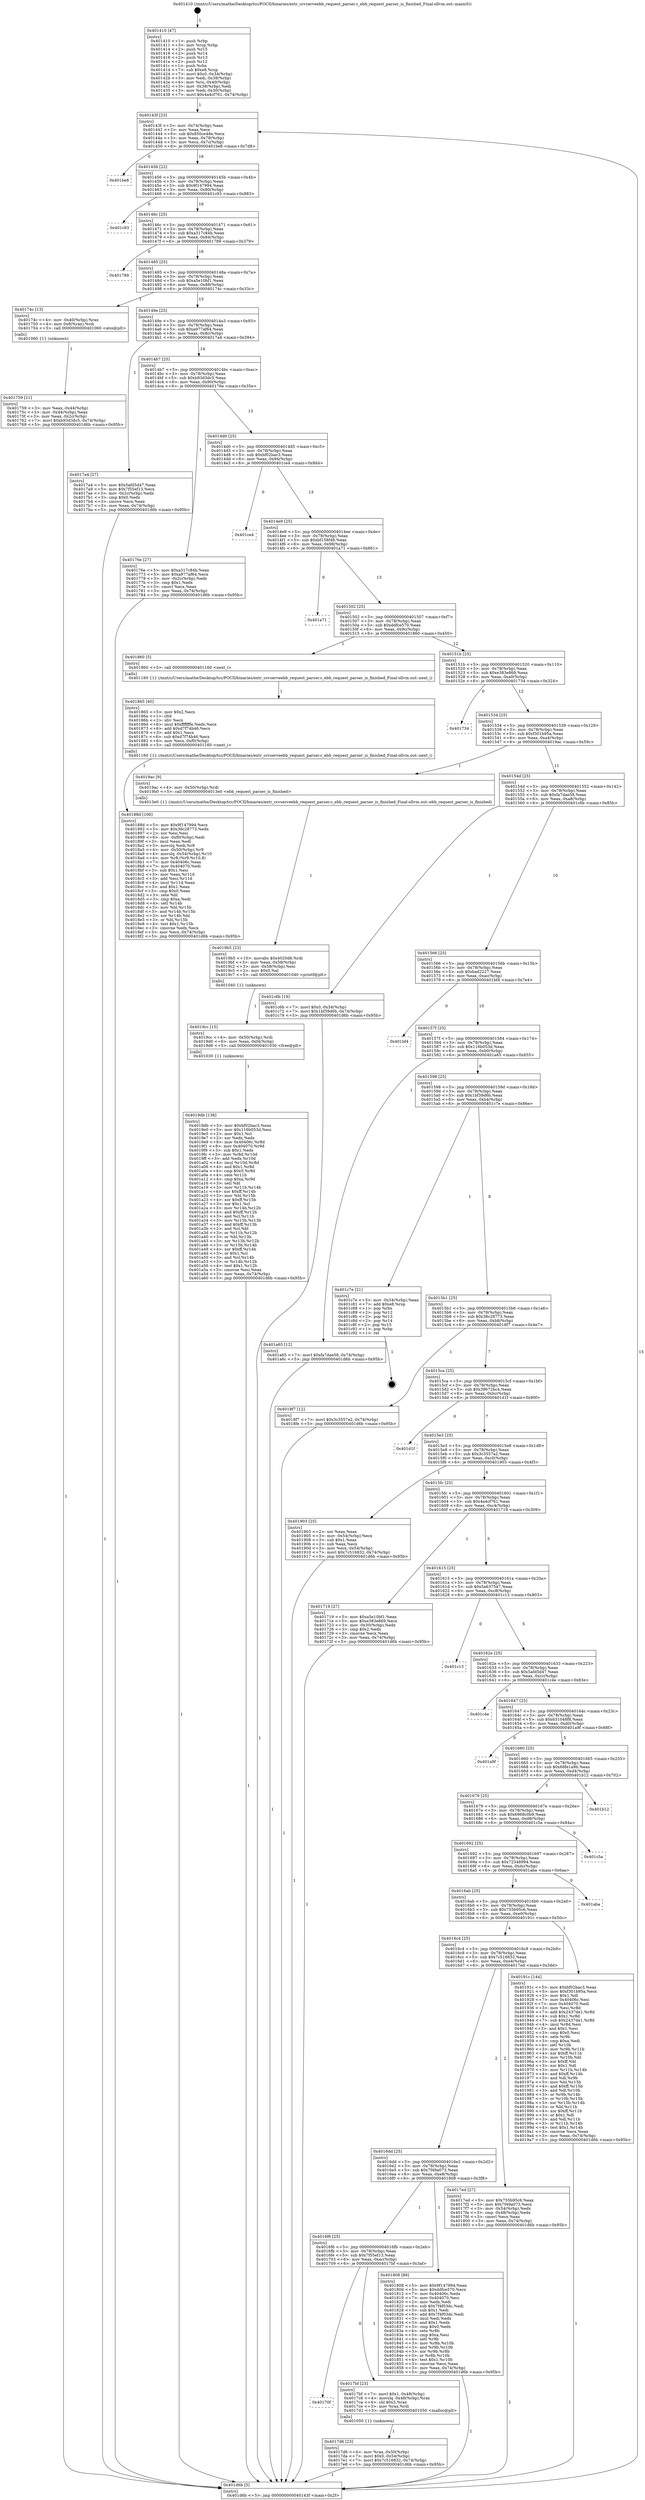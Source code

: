 digraph "0x401410" {
  label = "0x401410 (/mnt/c/Users/mathe/Desktop/tcc/POCII/binaries/extr_ccvserveebb_request_parser.c_ebb_request_parser_is_finished_Final-ollvm.out::main(0))"
  labelloc = "t"
  node[shape=record]

  Entry [label="",width=0.3,height=0.3,shape=circle,fillcolor=black,style=filled]
  "0x40143f" [label="{
     0x40143f [23]\l
     | [instrs]\l
     &nbsp;&nbsp;0x40143f \<+3\>: mov -0x74(%rbp),%eax\l
     &nbsp;&nbsp;0x401442 \<+2\>: mov %eax,%ecx\l
     &nbsp;&nbsp;0x401444 \<+6\>: sub $0x850ce48e,%ecx\l
     &nbsp;&nbsp;0x40144a \<+3\>: mov %eax,-0x78(%rbp)\l
     &nbsp;&nbsp;0x40144d \<+3\>: mov %ecx,-0x7c(%rbp)\l
     &nbsp;&nbsp;0x401450 \<+6\>: je 0000000000401be8 \<main+0x7d8\>\l
  }"]
  "0x401be8" [label="{
     0x401be8\l
  }", style=dashed]
  "0x401456" [label="{
     0x401456 [22]\l
     | [instrs]\l
     &nbsp;&nbsp;0x401456 \<+5\>: jmp 000000000040145b \<main+0x4b\>\l
     &nbsp;&nbsp;0x40145b \<+3\>: mov -0x78(%rbp),%eax\l
     &nbsp;&nbsp;0x40145e \<+5\>: sub $0x9f147994,%eax\l
     &nbsp;&nbsp;0x401463 \<+3\>: mov %eax,-0x80(%rbp)\l
     &nbsp;&nbsp;0x401466 \<+6\>: je 0000000000401c93 \<main+0x883\>\l
  }"]
  Exit [label="",width=0.3,height=0.3,shape=circle,fillcolor=black,style=filled,peripheries=2]
  "0x401c93" [label="{
     0x401c93\l
  }", style=dashed]
  "0x40146c" [label="{
     0x40146c [25]\l
     | [instrs]\l
     &nbsp;&nbsp;0x40146c \<+5\>: jmp 0000000000401471 \<main+0x61\>\l
     &nbsp;&nbsp;0x401471 \<+3\>: mov -0x78(%rbp),%eax\l
     &nbsp;&nbsp;0x401474 \<+5\>: sub $0xa317c84b,%eax\l
     &nbsp;&nbsp;0x401479 \<+6\>: mov %eax,-0x84(%rbp)\l
     &nbsp;&nbsp;0x40147f \<+6\>: je 0000000000401789 \<main+0x379\>\l
  }"]
  "0x4019db" [label="{
     0x4019db [138]\l
     | [instrs]\l
     &nbsp;&nbsp;0x4019db \<+5\>: mov $0xbf02bac3,%eax\l
     &nbsp;&nbsp;0x4019e0 \<+5\>: mov $0x116b053d,%esi\l
     &nbsp;&nbsp;0x4019e5 \<+2\>: mov $0x1,%cl\l
     &nbsp;&nbsp;0x4019e7 \<+2\>: xor %edx,%edx\l
     &nbsp;&nbsp;0x4019e9 \<+8\>: mov 0x40406c,%r8d\l
     &nbsp;&nbsp;0x4019f1 \<+8\>: mov 0x404070,%r9d\l
     &nbsp;&nbsp;0x4019f9 \<+3\>: sub $0x1,%edx\l
     &nbsp;&nbsp;0x4019fc \<+3\>: mov %r8d,%r10d\l
     &nbsp;&nbsp;0x4019ff \<+3\>: add %edx,%r10d\l
     &nbsp;&nbsp;0x401a02 \<+4\>: imul %r10d,%r8d\l
     &nbsp;&nbsp;0x401a06 \<+4\>: and $0x1,%r8d\l
     &nbsp;&nbsp;0x401a0a \<+4\>: cmp $0x0,%r8d\l
     &nbsp;&nbsp;0x401a0e \<+4\>: sete %r11b\l
     &nbsp;&nbsp;0x401a12 \<+4\>: cmp $0xa,%r9d\l
     &nbsp;&nbsp;0x401a16 \<+3\>: setl %bl\l
     &nbsp;&nbsp;0x401a19 \<+3\>: mov %r11b,%r14b\l
     &nbsp;&nbsp;0x401a1c \<+4\>: xor $0xff,%r14b\l
     &nbsp;&nbsp;0x401a20 \<+3\>: mov %bl,%r15b\l
     &nbsp;&nbsp;0x401a23 \<+4\>: xor $0xff,%r15b\l
     &nbsp;&nbsp;0x401a27 \<+3\>: xor $0x1,%cl\l
     &nbsp;&nbsp;0x401a2a \<+3\>: mov %r14b,%r12b\l
     &nbsp;&nbsp;0x401a2d \<+4\>: and $0xff,%r12b\l
     &nbsp;&nbsp;0x401a31 \<+3\>: and %cl,%r11b\l
     &nbsp;&nbsp;0x401a34 \<+3\>: mov %r15b,%r13b\l
     &nbsp;&nbsp;0x401a37 \<+4\>: and $0xff,%r13b\l
     &nbsp;&nbsp;0x401a3b \<+2\>: and %cl,%bl\l
     &nbsp;&nbsp;0x401a3d \<+3\>: or %r11b,%r12b\l
     &nbsp;&nbsp;0x401a40 \<+3\>: or %bl,%r13b\l
     &nbsp;&nbsp;0x401a43 \<+3\>: xor %r13b,%r12b\l
     &nbsp;&nbsp;0x401a46 \<+3\>: or %r15b,%r14b\l
     &nbsp;&nbsp;0x401a49 \<+4\>: xor $0xff,%r14b\l
     &nbsp;&nbsp;0x401a4d \<+3\>: or $0x1,%cl\l
     &nbsp;&nbsp;0x401a50 \<+3\>: and %cl,%r14b\l
     &nbsp;&nbsp;0x401a53 \<+3\>: or %r14b,%r12b\l
     &nbsp;&nbsp;0x401a56 \<+4\>: test $0x1,%r12b\l
     &nbsp;&nbsp;0x401a5a \<+3\>: cmovne %esi,%eax\l
     &nbsp;&nbsp;0x401a5d \<+3\>: mov %eax,-0x74(%rbp)\l
     &nbsp;&nbsp;0x401a60 \<+5\>: jmp 0000000000401d6b \<main+0x95b\>\l
  }"]
  "0x401789" [label="{
     0x401789\l
  }", style=dashed]
  "0x401485" [label="{
     0x401485 [25]\l
     | [instrs]\l
     &nbsp;&nbsp;0x401485 \<+5\>: jmp 000000000040148a \<main+0x7a\>\l
     &nbsp;&nbsp;0x40148a \<+3\>: mov -0x78(%rbp),%eax\l
     &nbsp;&nbsp;0x40148d \<+5\>: sub $0xa5e10bf1,%eax\l
     &nbsp;&nbsp;0x401492 \<+6\>: mov %eax,-0x88(%rbp)\l
     &nbsp;&nbsp;0x401498 \<+6\>: je 000000000040174c \<main+0x33c\>\l
  }"]
  "0x4019cc" [label="{
     0x4019cc [15]\l
     | [instrs]\l
     &nbsp;&nbsp;0x4019cc \<+4\>: mov -0x50(%rbp),%rdi\l
     &nbsp;&nbsp;0x4019d0 \<+6\>: mov %eax,-0xf4(%rbp)\l
     &nbsp;&nbsp;0x4019d6 \<+5\>: call 0000000000401030 \<free@plt\>\l
     | [calls]\l
     &nbsp;&nbsp;0x401030 \{1\} (unknown)\l
  }"]
  "0x40174c" [label="{
     0x40174c [13]\l
     | [instrs]\l
     &nbsp;&nbsp;0x40174c \<+4\>: mov -0x40(%rbp),%rax\l
     &nbsp;&nbsp;0x401750 \<+4\>: mov 0x8(%rax),%rdi\l
     &nbsp;&nbsp;0x401754 \<+5\>: call 0000000000401060 \<atoi@plt\>\l
     | [calls]\l
     &nbsp;&nbsp;0x401060 \{1\} (unknown)\l
  }"]
  "0x40149e" [label="{
     0x40149e [25]\l
     | [instrs]\l
     &nbsp;&nbsp;0x40149e \<+5\>: jmp 00000000004014a3 \<main+0x93\>\l
     &nbsp;&nbsp;0x4014a3 \<+3\>: mov -0x78(%rbp),%eax\l
     &nbsp;&nbsp;0x4014a6 \<+5\>: sub $0xa977af64,%eax\l
     &nbsp;&nbsp;0x4014ab \<+6\>: mov %eax,-0x8c(%rbp)\l
     &nbsp;&nbsp;0x4014b1 \<+6\>: je 00000000004017a4 \<main+0x394\>\l
  }"]
  "0x4019b5" [label="{
     0x4019b5 [23]\l
     | [instrs]\l
     &nbsp;&nbsp;0x4019b5 \<+10\>: movabs $0x4020d6,%rdi\l
     &nbsp;&nbsp;0x4019bf \<+3\>: mov %eax,-0x58(%rbp)\l
     &nbsp;&nbsp;0x4019c2 \<+3\>: mov -0x58(%rbp),%esi\l
     &nbsp;&nbsp;0x4019c5 \<+2\>: mov $0x0,%al\l
     &nbsp;&nbsp;0x4019c7 \<+5\>: call 0000000000401040 \<printf@plt\>\l
     | [calls]\l
     &nbsp;&nbsp;0x401040 \{1\} (unknown)\l
  }"]
  "0x4017a4" [label="{
     0x4017a4 [27]\l
     | [instrs]\l
     &nbsp;&nbsp;0x4017a4 \<+5\>: mov $0x5afd5d47,%eax\l
     &nbsp;&nbsp;0x4017a9 \<+5\>: mov $0x7f55ef13,%ecx\l
     &nbsp;&nbsp;0x4017ae \<+3\>: mov -0x2c(%rbp),%edx\l
     &nbsp;&nbsp;0x4017b1 \<+3\>: cmp $0x0,%edx\l
     &nbsp;&nbsp;0x4017b4 \<+3\>: cmove %ecx,%eax\l
     &nbsp;&nbsp;0x4017b7 \<+3\>: mov %eax,-0x74(%rbp)\l
     &nbsp;&nbsp;0x4017ba \<+5\>: jmp 0000000000401d6b \<main+0x95b\>\l
  }"]
  "0x4014b7" [label="{
     0x4014b7 [25]\l
     | [instrs]\l
     &nbsp;&nbsp;0x4014b7 \<+5\>: jmp 00000000004014bc \<main+0xac\>\l
     &nbsp;&nbsp;0x4014bc \<+3\>: mov -0x78(%rbp),%eax\l
     &nbsp;&nbsp;0x4014bf \<+5\>: sub $0xb93d3dc5,%eax\l
     &nbsp;&nbsp;0x4014c4 \<+6\>: mov %eax,-0x90(%rbp)\l
     &nbsp;&nbsp;0x4014ca \<+6\>: je 000000000040176e \<main+0x35e\>\l
  }"]
  "0x40188d" [label="{
     0x40188d [106]\l
     | [instrs]\l
     &nbsp;&nbsp;0x40188d \<+5\>: mov $0x9f147994,%ecx\l
     &nbsp;&nbsp;0x401892 \<+5\>: mov $0x38c28773,%edx\l
     &nbsp;&nbsp;0x401897 \<+2\>: xor %esi,%esi\l
     &nbsp;&nbsp;0x401899 \<+6\>: mov -0xf0(%rbp),%edi\l
     &nbsp;&nbsp;0x40189f \<+3\>: imul %eax,%edi\l
     &nbsp;&nbsp;0x4018a2 \<+3\>: movslq %edi,%r8\l
     &nbsp;&nbsp;0x4018a5 \<+4\>: mov -0x50(%rbp),%r9\l
     &nbsp;&nbsp;0x4018a9 \<+4\>: movslq -0x54(%rbp),%r10\l
     &nbsp;&nbsp;0x4018ad \<+4\>: mov %r8,(%r9,%r10,8)\l
     &nbsp;&nbsp;0x4018b1 \<+7\>: mov 0x40406c,%eax\l
     &nbsp;&nbsp;0x4018b8 \<+7\>: mov 0x404070,%edi\l
     &nbsp;&nbsp;0x4018bf \<+3\>: sub $0x1,%esi\l
     &nbsp;&nbsp;0x4018c2 \<+3\>: mov %eax,%r11d\l
     &nbsp;&nbsp;0x4018c5 \<+3\>: add %esi,%r11d\l
     &nbsp;&nbsp;0x4018c8 \<+4\>: imul %r11d,%eax\l
     &nbsp;&nbsp;0x4018cc \<+3\>: and $0x1,%eax\l
     &nbsp;&nbsp;0x4018cf \<+3\>: cmp $0x0,%eax\l
     &nbsp;&nbsp;0x4018d2 \<+3\>: sete %bl\l
     &nbsp;&nbsp;0x4018d5 \<+3\>: cmp $0xa,%edi\l
     &nbsp;&nbsp;0x4018d8 \<+4\>: setl %r14b\l
     &nbsp;&nbsp;0x4018dc \<+3\>: mov %bl,%r15b\l
     &nbsp;&nbsp;0x4018df \<+3\>: and %r14b,%r15b\l
     &nbsp;&nbsp;0x4018e2 \<+3\>: xor %r14b,%bl\l
     &nbsp;&nbsp;0x4018e5 \<+3\>: or %bl,%r15b\l
     &nbsp;&nbsp;0x4018e8 \<+4\>: test $0x1,%r15b\l
     &nbsp;&nbsp;0x4018ec \<+3\>: cmovne %edx,%ecx\l
     &nbsp;&nbsp;0x4018ef \<+3\>: mov %ecx,-0x74(%rbp)\l
     &nbsp;&nbsp;0x4018f2 \<+5\>: jmp 0000000000401d6b \<main+0x95b\>\l
  }"]
  "0x40176e" [label="{
     0x40176e [27]\l
     | [instrs]\l
     &nbsp;&nbsp;0x40176e \<+5\>: mov $0xa317c84b,%eax\l
     &nbsp;&nbsp;0x401773 \<+5\>: mov $0xa977af64,%ecx\l
     &nbsp;&nbsp;0x401778 \<+3\>: mov -0x2c(%rbp),%edx\l
     &nbsp;&nbsp;0x40177b \<+3\>: cmp $0x1,%edx\l
     &nbsp;&nbsp;0x40177e \<+3\>: cmovl %ecx,%eax\l
     &nbsp;&nbsp;0x401781 \<+3\>: mov %eax,-0x74(%rbp)\l
     &nbsp;&nbsp;0x401784 \<+5\>: jmp 0000000000401d6b \<main+0x95b\>\l
  }"]
  "0x4014d0" [label="{
     0x4014d0 [25]\l
     | [instrs]\l
     &nbsp;&nbsp;0x4014d0 \<+5\>: jmp 00000000004014d5 \<main+0xc5\>\l
     &nbsp;&nbsp;0x4014d5 \<+3\>: mov -0x78(%rbp),%eax\l
     &nbsp;&nbsp;0x4014d8 \<+5\>: sub $0xbf02bac3,%eax\l
     &nbsp;&nbsp;0x4014dd \<+6\>: mov %eax,-0x94(%rbp)\l
     &nbsp;&nbsp;0x4014e3 \<+6\>: je 0000000000401ce4 \<main+0x8d4\>\l
  }"]
  "0x401865" [label="{
     0x401865 [40]\l
     | [instrs]\l
     &nbsp;&nbsp;0x401865 \<+5\>: mov $0x2,%ecx\l
     &nbsp;&nbsp;0x40186a \<+1\>: cltd\l
     &nbsp;&nbsp;0x40186b \<+2\>: idiv %ecx\l
     &nbsp;&nbsp;0x40186d \<+6\>: imul $0xfffffffe,%edx,%ecx\l
     &nbsp;&nbsp;0x401873 \<+6\>: add $0xd7f74b46,%ecx\l
     &nbsp;&nbsp;0x401879 \<+3\>: add $0x1,%ecx\l
     &nbsp;&nbsp;0x40187c \<+6\>: sub $0xd7f74b46,%ecx\l
     &nbsp;&nbsp;0x401882 \<+6\>: mov %ecx,-0xf0(%rbp)\l
     &nbsp;&nbsp;0x401888 \<+5\>: call 0000000000401160 \<next_i\>\l
     | [calls]\l
     &nbsp;&nbsp;0x401160 \{1\} (/mnt/c/Users/mathe/Desktop/tcc/POCII/binaries/extr_ccvserveebb_request_parser.c_ebb_request_parser_is_finished_Final-ollvm.out::next_i)\l
  }"]
  "0x401ce4" [label="{
     0x401ce4\l
  }", style=dashed]
  "0x4014e9" [label="{
     0x4014e9 [25]\l
     | [instrs]\l
     &nbsp;&nbsp;0x4014e9 \<+5\>: jmp 00000000004014ee \<main+0xde\>\l
     &nbsp;&nbsp;0x4014ee \<+3\>: mov -0x78(%rbp),%eax\l
     &nbsp;&nbsp;0x4014f1 \<+5\>: sub $0xbf158f48,%eax\l
     &nbsp;&nbsp;0x4014f6 \<+6\>: mov %eax,-0x98(%rbp)\l
     &nbsp;&nbsp;0x4014fc \<+6\>: je 0000000000401a71 \<main+0x661\>\l
  }"]
  "0x4017d6" [label="{
     0x4017d6 [23]\l
     | [instrs]\l
     &nbsp;&nbsp;0x4017d6 \<+4\>: mov %rax,-0x50(%rbp)\l
     &nbsp;&nbsp;0x4017da \<+7\>: movl $0x0,-0x54(%rbp)\l
     &nbsp;&nbsp;0x4017e1 \<+7\>: movl $0x7c516832,-0x74(%rbp)\l
     &nbsp;&nbsp;0x4017e8 \<+5\>: jmp 0000000000401d6b \<main+0x95b\>\l
  }"]
  "0x401a71" [label="{
     0x401a71\l
  }", style=dashed]
  "0x401502" [label="{
     0x401502 [25]\l
     | [instrs]\l
     &nbsp;&nbsp;0x401502 \<+5\>: jmp 0000000000401507 \<main+0xf7\>\l
     &nbsp;&nbsp;0x401507 \<+3\>: mov -0x78(%rbp),%eax\l
     &nbsp;&nbsp;0x40150a \<+5\>: sub $0xddfce570,%eax\l
     &nbsp;&nbsp;0x40150f \<+6\>: mov %eax,-0x9c(%rbp)\l
     &nbsp;&nbsp;0x401515 \<+6\>: je 0000000000401860 \<main+0x450\>\l
  }"]
  "0x40170f" [label="{
     0x40170f\l
  }", style=dashed]
  "0x401860" [label="{
     0x401860 [5]\l
     | [instrs]\l
     &nbsp;&nbsp;0x401860 \<+5\>: call 0000000000401160 \<next_i\>\l
     | [calls]\l
     &nbsp;&nbsp;0x401160 \{1\} (/mnt/c/Users/mathe/Desktop/tcc/POCII/binaries/extr_ccvserveebb_request_parser.c_ebb_request_parser_is_finished_Final-ollvm.out::next_i)\l
  }"]
  "0x40151b" [label="{
     0x40151b [25]\l
     | [instrs]\l
     &nbsp;&nbsp;0x40151b \<+5\>: jmp 0000000000401520 \<main+0x110\>\l
     &nbsp;&nbsp;0x401520 \<+3\>: mov -0x78(%rbp),%eax\l
     &nbsp;&nbsp;0x401523 \<+5\>: sub $0xe383e869,%eax\l
     &nbsp;&nbsp;0x401528 \<+6\>: mov %eax,-0xa0(%rbp)\l
     &nbsp;&nbsp;0x40152e \<+6\>: je 0000000000401734 \<main+0x324\>\l
  }"]
  "0x4017bf" [label="{
     0x4017bf [23]\l
     | [instrs]\l
     &nbsp;&nbsp;0x4017bf \<+7\>: movl $0x1,-0x48(%rbp)\l
     &nbsp;&nbsp;0x4017c6 \<+4\>: movslq -0x48(%rbp),%rax\l
     &nbsp;&nbsp;0x4017ca \<+4\>: shl $0x3,%rax\l
     &nbsp;&nbsp;0x4017ce \<+3\>: mov %rax,%rdi\l
     &nbsp;&nbsp;0x4017d1 \<+5\>: call 0000000000401050 \<malloc@plt\>\l
     | [calls]\l
     &nbsp;&nbsp;0x401050 \{1\} (unknown)\l
  }"]
  "0x401734" [label="{
     0x401734\l
  }", style=dashed]
  "0x401534" [label="{
     0x401534 [25]\l
     | [instrs]\l
     &nbsp;&nbsp;0x401534 \<+5\>: jmp 0000000000401539 \<main+0x129\>\l
     &nbsp;&nbsp;0x401539 \<+3\>: mov -0x78(%rbp),%eax\l
     &nbsp;&nbsp;0x40153c \<+5\>: sub $0xf301b95a,%eax\l
     &nbsp;&nbsp;0x401541 \<+6\>: mov %eax,-0xa4(%rbp)\l
     &nbsp;&nbsp;0x401547 \<+6\>: je 00000000004019ac \<main+0x59c\>\l
  }"]
  "0x4016f6" [label="{
     0x4016f6 [25]\l
     | [instrs]\l
     &nbsp;&nbsp;0x4016f6 \<+5\>: jmp 00000000004016fb \<main+0x2eb\>\l
     &nbsp;&nbsp;0x4016fb \<+3\>: mov -0x78(%rbp),%eax\l
     &nbsp;&nbsp;0x4016fe \<+5\>: sub $0x7f55ef13,%eax\l
     &nbsp;&nbsp;0x401703 \<+6\>: mov %eax,-0xec(%rbp)\l
     &nbsp;&nbsp;0x401709 \<+6\>: je 00000000004017bf \<main+0x3af\>\l
  }"]
  "0x4019ac" [label="{
     0x4019ac [9]\l
     | [instrs]\l
     &nbsp;&nbsp;0x4019ac \<+4\>: mov -0x50(%rbp),%rdi\l
     &nbsp;&nbsp;0x4019b0 \<+5\>: call 00000000004013e0 \<ebb_request_parser_is_finished\>\l
     | [calls]\l
     &nbsp;&nbsp;0x4013e0 \{1\} (/mnt/c/Users/mathe/Desktop/tcc/POCII/binaries/extr_ccvserveebb_request_parser.c_ebb_request_parser_is_finished_Final-ollvm.out::ebb_request_parser_is_finished)\l
  }"]
  "0x40154d" [label="{
     0x40154d [25]\l
     | [instrs]\l
     &nbsp;&nbsp;0x40154d \<+5\>: jmp 0000000000401552 \<main+0x142\>\l
     &nbsp;&nbsp;0x401552 \<+3\>: mov -0x78(%rbp),%eax\l
     &nbsp;&nbsp;0x401555 \<+5\>: sub $0xfa7dae58,%eax\l
     &nbsp;&nbsp;0x40155a \<+6\>: mov %eax,-0xa8(%rbp)\l
     &nbsp;&nbsp;0x401560 \<+6\>: je 0000000000401c6b \<main+0x85b\>\l
  }"]
  "0x401808" [label="{
     0x401808 [88]\l
     | [instrs]\l
     &nbsp;&nbsp;0x401808 \<+5\>: mov $0x9f147994,%eax\l
     &nbsp;&nbsp;0x40180d \<+5\>: mov $0xddfce570,%ecx\l
     &nbsp;&nbsp;0x401812 \<+7\>: mov 0x40406c,%edx\l
     &nbsp;&nbsp;0x401819 \<+7\>: mov 0x404070,%esi\l
     &nbsp;&nbsp;0x401820 \<+2\>: mov %edx,%edi\l
     &nbsp;&nbsp;0x401822 \<+6\>: sub $0x7f4f03dc,%edi\l
     &nbsp;&nbsp;0x401828 \<+3\>: sub $0x1,%edi\l
     &nbsp;&nbsp;0x40182b \<+6\>: add $0x7f4f03dc,%edi\l
     &nbsp;&nbsp;0x401831 \<+3\>: imul %edi,%edx\l
     &nbsp;&nbsp;0x401834 \<+3\>: and $0x1,%edx\l
     &nbsp;&nbsp;0x401837 \<+3\>: cmp $0x0,%edx\l
     &nbsp;&nbsp;0x40183a \<+4\>: sete %r8b\l
     &nbsp;&nbsp;0x40183e \<+3\>: cmp $0xa,%esi\l
     &nbsp;&nbsp;0x401841 \<+4\>: setl %r9b\l
     &nbsp;&nbsp;0x401845 \<+3\>: mov %r8b,%r10b\l
     &nbsp;&nbsp;0x401848 \<+3\>: and %r9b,%r10b\l
     &nbsp;&nbsp;0x40184b \<+3\>: xor %r9b,%r8b\l
     &nbsp;&nbsp;0x40184e \<+3\>: or %r8b,%r10b\l
     &nbsp;&nbsp;0x401851 \<+4\>: test $0x1,%r10b\l
     &nbsp;&nbsp;0x401855 \<+3\>: cmovne %ecx,%eax\l
     &nbsp;&nbsp;0x401858 \<+3\>: mov %eax,-0x74(%rbp)\l
     &nbsp;&nbsp;0x40185b \<+5\>: jmp 0000000000401d6b \<main+0x95b\>\l
  }"]
  "0x401c6b" [label="{
     0x401c6b [19]\l
     | [instrs]\l
     &nbsp;&nbsp;0x401c6b \<+7\>: movl $0x0,-0x34(%rbp)\l
     &nbsp;&nbsp;0x401c72 \<+7\>: movl $0x1bf39d6b,-0x74(%rbp)\l
     &nbsp;&nbsp;0x401c79 \<+5\>: jmp 0000000000401d6b \<main+0x95b\>\l
  }"]
  "0x401566" [label="{
     0x401566 [25]\l
     | [instrs]\l
     &nbsp;&nbsp;0x401566 \<+5\>: jmp 000000000040156b \<main+0x15b\>\l
     &nbsp;&nbsp;0x40156b \<+3\>: mov -0x78(%rbp),%eax\l
     &nbsp;&nbsp;0x40156e \<+5\>: sub $0xbad2227,%eax\l
     &nbsp;&nbsp;0x401573 \<+6\>: mov %eax,-0xac(%rbp)\l
     &nbsp;&nbsp;0x401579 \<+6\>: je 0000000000401bf4 \<main+0x7e4\>\l
  }"]
  "0x4016dd" [label="{
     0x4016dd [25]\l
     | [instrs]\l
     &nbsp;&nbsp;0x4016dd \<+5\>: jmp 00000000004016e2 \<main+0x2d2\>\l
     &nbsp;&nbsp;0x4016e2 \<+3\>: mov -0x78(%rbp),%eax\l
     &nbsp;&nbsp;0x4016e5 \<+5\>: sub $0x7f49a073,%eax\l
     &nbsp;&nbsp;0x4016ea \<+6\>: mov %eax,-0xe8(%rbp)\l
     &nbsp;&nbsp;0x4016f0 \<+6\>: je 0000000000401808 \<main+0x3f8\>\l
  }"]
  "0x401bf4" [label="{
     0x401bf4\l
  }", style=dashed]
  "0x40157f" [label="{
     0x40157f [25]\l
     | [instrs]\l
     &nbsp;&nbsp;0x40157f \<+5\>: jmp 0000000000401584 \<main+0x174\>\l
     &nbsp;&nbsp;0x401584 \<+3\>: mov -0x78(%rbp),%eax\l
     &nbsp;&nbsp;0x401587 \<+5\>: sub $0x116b053d,%eax\l
     &nbsp;&nbsp;0x40158c \<+6\>: mov %eax,-0xb0(%rbp)\l
     &nbsp;&nbsp;0x401592 \<+6\>: je 0000000000401a65 \<main+0x655\>\l
  }"]
  "0x4017ed" [label="{
     0x4017ed [27]\l
     | [instrs]\l
     &nbsp;&nbsp;0x4017ed \<+5\>: mov $0x755b95c6,%eax\l
     &nbsp;&nbsp;0x4017f2 \<+5\>: mov $0x7f49a073,%ecx\l
     &nbsp;&nbsp;0x4017f7 \<+3\>: mov -0x54(%rbp),%edx\l
     &nbsp;&nbsp;0x4017fa \<+3\>: cmp -0x48(%rbp),%edx\l
     &nbsp;&nbsp;0x4017fd \<+3\>: cmovl %ecx,%eax\l
     &nbsp;&nbsp;0x401800 \<+3\>: mov %eax,-0x74(%rbp)\l
     &nbsp;&nbsp;0x401803 \<+5\>: jmp 0000000000401d6b \<main+0x95b\>\l
  }"]
  "0x401a65" [label="{
     0x401a65 [12]\l
     | [instrs]\l
     &nbsp;&nbsp;0x401a65 \<+7\>: movl $0xfa7dae58,-0x74(%rbp)\l
     &nbsp;&nbsp;0x401a6c \<+5\>: jmp 0000000000401d6b \<main+0x95b\>\l
  }"]
  "0x401598" [label="{
     0x401598 [25]\l
     | [instrs]\l
     &nbsp;&nbsp;0x401598 \<+5\>: jmp 000000000040159d \<main+0x18d\>\l
     &nbsp;&nbsp;0x40159d \<+3\>: mov -0x78(%rbp),%eax\l
     &nbsp;&nbsp;0x4015a0 \<+5\>: sub $0x1bf39d6b,%eax\l
     &nbsp;&nbsp;0x4015a5 \<+6\>: mov %eax,-0xb4(%rbp)\l
     &nbsp;&nbsp;0x4015ab \<+6\>: je 0000000000401c7e \<main+0x86e\>\l
  }"]
  "0x4016c4" [label="{
     0x4016c4 [25]\l
     | [instrs]\l
     &nbsp;&nbsp;0x4016c4 \<+5\>: jmp 00000000004016c9 \<main+0x2b9\>\l
     &nbsp;&nbsp;0x4016c9 \<+3\>: mov -0x78(%rbp),%eax\l
     &nbsp;&nbsp;0x4016cc \<+5\>: sub $0x7c516832,%eax\l
     &nbsp;&nbsp;0x4016d1 \<+6\>: mov %eax,-0xe4(%rbp)\l
     &nbsp;&nbsp;0x4016d7 \<+6\>: je 00000000004017ed \<main+0x3dd\>\l
  }"]
  "0x401c7e" [label="{
     0x401c7e [21]\l
     | [instrs]\l
     &nbsp;&nbsp;0x401c7e \<+3\>: mov -0x34(%rbp),%eax\l
     &nbsp;&nbsp;0x401c81 \<+7\>: add $0xe8,%rsp\l
     &nbsp;&nbsp;0x401c88 \<+1\>: pop %rbx\l
     &nbsp;&nbsp;0x401c89 \<+2\>: pop %r12\l
     &nbsp;&nbsp;0x401c8b \<+2\>: pop %r13\l
     &nbsp;&nbsp;0x401c8d \<+2\>: pop %r14\l
     &nbsp;&nbsp;0x401c8f \<+2\>: pop %r15\l
     &nbsp;&nbsp;0x401c91 \<+1\>: pop %rbp\l
     &nbsp;&nbsp;0x401c92 \<+1\>: ret\l
  }"]
  "0x4015b1" [label="{
     0x4015b1 [25]\l
     | [instrs]\l
     &nbsp;&nbsp;0x4015b1 \<+5\>: jmp 00000000004015b6 \<main+0x1a6\>\l
     &nbsp;&nbsp;0x4015b6 \<+3\>: mov -0x78(%rbp),%eax\l
     &nbsp;&nbsp;0x4015b9 \<+5\>: sub $0x38c28773,%eax\l
     &nbsp;&nbsp;0x4015be \<+6\>: mov %eax,-0xb8(%rbp)\l
     &nbsp;&nbsp;0x4015c4 \<+6\>: je 00000000004018f7 \<main+0x4e7\>\l
  }"]
  "0x40191c" [label="{
     0x40191c [144]\l
     | [instrs]\l
     &nbsp;&nbsp;0x40191c \<+5\>: mov $0xbf02bac3,%eax\l
     &nbsp;&nbsp;0x401921 \<+5\>: mov $0xf301b95a,%ecx\l
     &nbsp;&nbsp;0x401926 \<+2\>: mov $0x1,%dl\l
     &nbsp;&nbsp;0x401928 \<+7\>: mov 0x40406c,%esi\l
     &nbsp;&nbsp;0x40192f \<+7\>: mov 0x404070,%edi\l
     &nbsp;&nbsp;0x401936 \<+3\>: mov %esi,%r8d\l
     &nbsp;&nbsp;0x401939 \<+7\>: add $0x2437de1,%r8d\l
     &nbsp;&nbsp;0x401940 \<+4\>: sub $0x1,%r8d\l
     &nbsp;&nbsp;0x401944 \<+7\>: sub $0x2437de1,%r8d\l
     &nbsp;&nbsp;0x40194b \<+4\>: imul %r8d,%esi\l
     &nbsp;&nbsp;0x40194f \<+3\>: and $0x1,%esi\l
     &nbsp;&nbsp;0x401952 \<+3\>: cmp $0x0,%esi\l
     &nbsp;&nbsp;0x401955 \<+4\>: sete %r9b\l
     &nbsp;&nbsp;0x401959 \<+3\>: cmp $0xa,%edi\l
     &nbsp;&nbsp;0x40195c \<+4\>: setl %r10b\l
     &nbsp;&nbsp;0x401960 \<+3\>: mov %r9b,%r11b\l
     &nbsp;&nbsp;0x401963 \<+4\>: xor $0xff,%r11b\l
     &nbsp;&nbsp;0x401967 \<+3\>: mov %r10b,%bl\l
     &nbsp;&nbsp;0x40196a \<+3\>: xor $0xff,%bl\l
     &nbsp;&nbsp;0x40196d \<+3\>: xor $0x1,%dl\l
     &nbsp;&nbsp;0x401970 \<+3\>: mov %r11b,%r14b\l
     &nbsp;&nbsp;0x401973 \<+4\>: and $0xff,%r14b\l
     &nbsp;&nbsp;0x401977 \<+3\>: and %dl,%r9b\l
     &nbsp;&nbsp;0x40197a \<+3\>: mov %bl,%r15b\l
     &nbsp;&nbsp;0x40197d \<+4\>: and $0xff,%r15b\l
     &nbsp;&nbsp;0x401981 \<+3\>: and %dl,%r10b\l
     &nbsp;&nbsp;0x401984 \<+3\>: or %r9b,%r14b\l
     &nbsp;&nbsp;0x401987 \<+3\>: or %r10b,%r15b\l
     &nbsp;&nbsp;0x40198a \<+3\>: xor %r15b,%r14b\l
     &nbsp;&nbsp;0x40198d \<+3\>: or %bl,%r11b\l
     &nbsp;&nbsp;0x401990 \<+4\>: xor $0xff,%r11b\l
     &nbsp;&nbsp;0x401994 \<+3\>: or $0x1,%dl\l
     &nbsp;&nbsp;0x401997 \<+3\>: and %dl,%r11b\l
     &nbsp;&nbsp;0x40199a \<+3\>: or %r11b,%r14b\l
     &nbsp;&nbsp;0x40199d \<+4\>: test $0x1,%r14b\l
     &nbsp;&nbsp;0x4019a1 \<+3\>: cmovne %ecx,%eax\l
     &nbsp;&nbsp;0x4019a4 \<+3\>: mov %eax,-0x74(%rbp)\l
     &nbsp;&nbsp;0x4019a7 \<+5\>: jmp 0000000000401d6b \<main+0x95b\>\l
  }"]
  "0x4018f7" [label="{
     0x4018f7 [12]\l
     | [instrs]\l
     &nbsp;&nbsp;0x4018f7 \<+7\>: movl $0x3c3557a2,-0x74(%rbp)\l
     &nbsp;&nbsp;0x4018fe \<+5\>: jmp 0000000000401d6b \<main+0x95b\>\l
  }"]
  "0x4015ca" [label="{
     0x4015ca [25]\l
     | [instrs]\l
     &nbsp;&nbsp;0x4015ca \<+5\>: jmp 00000000004015cf \<main+0x1bf\>\l
     &nbsp;&nbsp;0x4015cf \<+3\>: mov -0x78(%rbp),%eax\l
     &nbsp;&nbsp;0x4015d2 \<+5\>: sub $0x39672bc4,%eax\l
     &nbsp;&nbsp;0x4015d7 \<+6\>: mov %eax,-0xbc(%rbp)\l
     &nbsp;&nbsp;0x4015dd \<+6\>: je 0000000000401d1f \<main+0x90f\>\l
  }"]
  "0x4016ab" [label="{
     0x4016ab [25]\l
     | [instrs]\l
     &nbsp;&nbsp;0x4016ab \<+5\>: jmp 00000000004016b0 \<main+0x2a0\>\l
     &nbsp;&nbsp;0x4016b0 \<+3\>: mov -0x78(%rbp),%eax\l
     &nbsp;&nbsp;0x4016b3 \<+5\>: sub $0x755b95c6,%eax\l
     &nbsp;&nbsp;0x4016b8 \<+6\>: mov %eax,-0xe0(%rbp)\l
     &nbsp;&nbsp;0x4016be \<+6\>: je 000000000040191c \<main+0x50c\>\l
  }"]
  "0x401d1f" [label="{
     0x401d1f\l
  }", style=dashed]
  "0x4015e3" [label="{
     0x4015e3 [25]\l
     | [instrs]\l
     &nbsp;&nbsp;0x4015e3 \<+5\>: jmp 00000000004015e8 \<main+0x1d8\>\l
     &nbsp;&nbsp;0x4015e8 \<+3\>: mov -0x78(%rbp),%eax\l
     &nbsp;&nbsp;0x4015eb \<+5\>: sub $0x3c3557a2,%eax\l
     &nbsp;&nbsp;0x4015f0 \<+6\>: mov %eax,-0xc0(%rbp)\l
     &nbsp;&nbsp;0x4015f6 \<+6\>: je 0000000000401903 \<main+0x4f3\>\l
  }"]
  "0x401aba" [label="{
     0x401aba\l
  }", style=dashed]
  "0x401903" [label="{
     0x401903 [25]\l
     | [instrs]\l
     &nbsp;&nbsp;0x401903 \<+2\>: xor %eax,%eax\l
     &nbsp;&nbsp;0x401905 \<+3\>: mov -0x54(%rbp),%ecx\l
     &nbsp;&nbsp;0x401908 \<+3\>: sub $0x1,%eax\l
     &nbsp;&nbsp;0x40190b \<+2\>: sub %eax,%ecx\l
     &nbsp;&nbsp;0x40190d \<+3\>: mov %ecx,-0x54(%rbp)\l
     &nbsp;&nbsp;0x401910 \<+7\>: movl $0x7c516832,-0x74(%rbp)\l
     &nbsp;&nbsp;0x401917 \<+5\>: jmp 0000000000401d6b \<main+0x95b\>\l
  }"]
  "0x4015fc" [label="{
     0x4015fc [25]\l
     | [instrs]\l
     &nbsp;&nbsp;0x4015fc \<+5\>: jmp 0000000000401601 \<main+0x1f1\>\l
     &nbsp;&nbsp;0x401601 \<+3\>: mov -0x78(%rbp),%eax\l
     &nbsp;&nbsp;0x401604 \<+5\>: sub $0x4a4cf761,%eax\l
     &nbsp;&nbsp;0x401609 \<+6\>: mov %eax,-0xc4(%rbp)\l
     &nbsp;&nbsp;0x40160f \<+6\>: je 0000000000401719 \<main+0x309\>\l
  }"]
  "0x401692" [label="{
     0x401692 [25]\l
     | [instrs]\l
     &nbsp;&nbsp;0x401692 \<+5\>: jmp 0000000000401697 \<main+0x287\>\l
     &nbsp;&nbsp;0x401697 \<+3\>: mov -0x78(%rbp),%eax\l
     &nbsp;&nbsp;0x40169a \<+5\>: sub $0x72348994,%eax\l
     &nbsp;&nbsp;0x40169f \<+6\>: mov %eax,-0xdc(%rbp)\l
     &nbsp;&nbsp;0x4016a5 \<+6\>: je 0000000000401aba \<main+0x6aa\>\l
  }"]
  "0x401719" [label="{
     0x401719 [27]\l
     | [instrs]\l
     &nbsp;&nbsp;0x401719 \<+5\>: mov $0xa5e10bf1,%eax\l
     &nbsp;&nbsp;0x40171e \<+5\>: mov $0xe383e869,%ecx\l
     &nbsp;&nbsp;0x401723 \<+3\>: mov -0x30(%rbp),%edx\l
     &nbsp;&nbsp;0x401726 \<+3\>: cmp $0x2,%edx\l
     &nbsp;&nbsp;0x401729 \<+3\>: cmovne %ecx,%eax\l
     &nbsp;&nbsp;0x40172c \<+3\>: mov %eax,-0x74(%rbp)\l
     &nbsp;&nbsp;0x40172f \<+5\>: jmp 0000000000401d6b \<main+0x95b\>\l
  }"]
  "0x401615" [label="{
     0x401615 [25]\l
     | [instrs]\l
     &nbsp;&nbsp;0x401615 \<+5\>: jmp 000000000040161a \<main+0x20a\>\l
     &nbsp;&nbsp;0x40161a \<+3\>: mov -0x78(%rbp),%eax\l
     &nbsp;&nbsp;0x40161d \<+5\>: sub $0x5a637547,%eax\l
     &nbsp;&nbsp;0x401622 \<+6\>: mov %eax,-0xc8(%rbp)\l
     &nbsp;&nbsp;0x401628 \<+6\>: je 0000000000401c13 \<main+0x803\>\l
  }"]
  "0x401d6b" [label="{
     0x401d6b [5]\l
     | [instrs]\l
     &nbsp;&nbsp;0x401d6b \<+5\>: jmp 000000000040143f \<main+0x2f\>\l
  }"]
  "0x401410" [label="{
     0x401410 [47]\l
     | [instrs]\l
     &nbsp;&nbsp;0x401410 \<+1\>: push %rbp\l
     &nbsp;&nbsp;0x401411 \<+3\>: mov %rsp,%rbp\l
     &nbsp;&nbsp;0x401414 \<+2\>: push %r15\l
     &nbsp;&nbsp;0x401416 \<+2\>: push %r14\l
     &nbsp;&nbsp;0x401418 \<+2\>: push %r13\l
     &nbsp;&nbsp;0x40141a \<+2\>: push %r12\l
     &nbsp;&nbsp;0x40141c \<+1\>: push %rbx\l
     &nbsp;&nbsp;0x40141d \<+7\>: sub $0xe8,%rsp\l
     &nbsp;&nbsp;0x401424 \<+7\>: movl $0x0,-0x34(%rbp)\l
     &nbsp;&nbsp;0x40142b \<+3\>: mov %edi,-0x38(%rbp)\l
     &nbsp;&nbsp;0x40142e \<+4\>: mov %rsi,-0x40(%rbp)\l
     &nbsp;&nbsp;0x401432 \<+3\>: mov -0x38(%rbp),%edi\l
     &nbsp;&nbsp;0x401435 \<+3\>: mov %edi,-0x30(%rbp)\l
     &nbsp;&nbsp;0x401438 \<+7\>: movl $0x4a4cf761,-0x74(%rbp)\l
  }"]
  "0x401759" [label="{
     0x401759 [21]\l
     | [instrs]\l
     &nbsp;&nbsp;0x401759 \<+3\>: mov %eax,-0x44(%rbp)\l
     &nbsp;&nbsp;0x40175c \<+3\>: mov -0x44(%rbp),%eax\l
     &nbsp;&nbsp;0x40175f \<+3\>: mov %eax,-0x2c(%rbp)\l
     &nbsp;&nbsp;0x401762 \<+7\>: movl $0xb93d3dc5,-0x74(%rbp)\l
     &nbsp;&nbsp;0x401769 \<+5\>: jmp 0000000000401d6b \<main+0x95b\>\l
  }"]
  "0x401c5a" [label="{
     0x401c5a\l
  }", style=dashed]
  "0x401c13" [label="{
     0x401c13\l
  }", style=dashed]
  "0x40162e" [label="{
     0x40162e [25]\l
     | [instrs]\l
     &nbsp;&nbsp;0x40162e \<+5\>: jmp 0000000000401633 \<main+0x223\>\l
     &nbsp;&nbsp;0x401633 \<+3\>: mov -0x78(%rbp),%eax\l
     &nbsp;&nbsp;0x401636 \<+5\>: sub $0x5afd5d47,%eax\l
     &nbsp;&nbsp;0x40163b \<+6\>: mov %eax,-0xcc(%rbp)\l
     &nbsp;&nbsp;0x401641 \<+6\>: je 0000000000401c4e \<main+0x83e\>\l
  }"]
  "0x401679" [label="{
     0x401679 [25]\l
     | [instrs]\l
     &nbsp;&nbsp;0x401679 \<+5\>: jmp 000000000040167e \<main+0x26e\>\l
     &nbsp;&nbsp;0x40167e \<+3\>: mov -0x78(%rbp),%eax\l
     &nbsp;&nbsp;0x401681 \<+5\>: sub $0x6968c0b9,%eax\l
     &nbsp;&nbsp;0x401686 \<+6\>: mov %eax,-0xd8(%rbp)\l
     &nbsp;&nbsp;0x40168c \<+6\>: je 0000000000401c5a \<main+0x84a\>\l
  }"]
  "0x401c4e" [label="{
     0x401c4e\l
  }", style=dashed]
  "0x401647" [label="{
     0x401647 [25]\l
     | [instrs]\l
     &nbsp;&nbsp;0x401647 \<+5\>: jmp 000000000040164c \<main+0x23c\>\l
     &nbsp;&nbsp;0x40164c \<+3\>: mov -0x78(%rbp),%eax\l
     &nbsp;&nbsp;0x40164f \<+5\>: sub $0x631048f8,%eax\l
     &nbsp;&nbsp;0x401654 \<+6\>: mov %eax,-0xd0(%rbp)\l
     &nbsp;&nbsp;0x40165a \<+6\>: je 0000000000401a9f \<main+0x68f\>\l
  }"]
  "0x401b12" [label="{
     0x401b12\l
  }", style=dashed]
  "0x401a9f" [label="{
     0x401a9f\l
  }", style=dashed]
  "0x401660" [label="{
     0x401660 [25]\l
     | [instrs]\l
     &nbsp;&nbsp;0x401660 \<+5\>: jmp 0000000000401665 \<main+0x255\>\l
     &nbsp;&nbsp;0x401665 \<+3\>: mov -0x78(%rbp),%eax\l
     &nbsp;&nbsp;0x401668 \<+5\>: sub $0x68fe1a9b,%eax\l
     &nbsp;&nbsp;0x40166d \<+6\>: mov %eax,-0xd4(%rbp)\l
     &nbsp;&nbsp;0x401673 \<+6\>: je 0000000000401b12 \<main+0x702\>\l
  }"]
  Entry -> "0x401410" [label=" 1"]
  "0x40143f" -> "0x401be8" [label=" 0"]
  "0x40143f" -> "0x401456" [label=" 16"]
  "0x401c7e" -> Exit [label=" 1"]
  "0x401456" -> "0x401c93" [label=" 0"]
  "0x401456" -> "0x40146c" [label=" 16"]
  "0x401c6b" -> "0x401d6b" [label=" 1"]
  "0x40146c" -> "0x401789" [label=" 0"]
  "0x40146c" -> "0x401485" [label=" 16"]
  "0x401a65" -> "0x401d6b" [label=" 1"]
  "0x401485" -> "0x40174c" [label=" 1"]
  "0x401485" -> "0x40149e" [label=" 15"]
  "0x4019db" -> "0x401d6b" [label=" 1"]
  "0x40149e" -> "0x4017a4" [label=" 1"]
  "0x40149e" -> "0x4014b7" [label=" 14"]
  "0x4019cc" -> "0x4019db" [label=" 1"]
  "0x4014b7" -> "0x40176e" [label=" 1"]
  "0x4014b7" -> "0x4014d0" [label=" 13"]
  "0x4019b5" -> "0x4019cc" [label=" 1"]
  "0x4014d0" -> "0x401ce4" [label=" 0"]
  "0x4014d0" -> "0x4014e9" [label=" 13"]
  "0x4019ac" -> "0x4019b5" [label=" 1"]
  "0x4014e9" -> "0x401a71" [label=" 0"]
  "0x4014e9" -> "0x401502" [label=" 13"]
  "0x40191c" -> "0x401d6b" [label=" 1"]
  "0x401502" -> "0x401860" [label=" 1"]
  "0x401502" -> "0x40151b" [label=" 12"]
  "0x401903" -> "0x401d6b" [label=" 1"]
  "0x40151b" -> "0x401734" [label=" 0"]
  "0x40151b" -> "0x401534" [label=" 12"]
  "0x4018f7" -> "0x401d6b" [label=" 1"]
  "0x401534" -> "0x4019ac" [label=" 1"]
  "0x401534" -> "0x40154d" [label=" 11"]
  "0x401865" -> "0x40188d" [label=" 1"]
  "0x40154d" -> "0x401c6b" [label=" 1"]
  "0x40154d" -> "0x401566" [label=" 10"]
  "0x401860" -> "0x401865" [label=" 1"]
  "0x401566" -> "0x401bf4" [label=" 0"]
  "0x401566" -> "0x40157f" [label=" 10"]
  "0x4017ed" -> "0x401d6b" [label=" 2"]
  "0x40157f" -> "0x401a65" [label=" 1"]
  "0x40157f" -> "0x401598" [label=" 9"]
  "0x4017d6" -> "0x401d6b" [label=" 1"]
  "0x401598" -> "0x401c7e" [label=" 1"]
  "0x401598" -> "0x4015b1" [label=" 8"]
  "0x4016f6" -> "0x40170f" [label=" 0"]
  "0x4015b1" -> "0x4018f7" [label=" 1"]
  "0x4015b1" -> "0x4015ca" [label=" 7"]
  "0x4016f6" -> "0x4017bf" [label=" 1"]
  "0x4015ca" -> "0x401d1f" [label=" 0"]
  "0x4015ca" -> "0x4015e3" [label=" 7"]
  "0x4016dd" -> "0x4016f6" [label=" 1"]
  "0x4015e3" -> "0x401903" [label=" 1"]
  "0x4015e3" -> "0x4015fc" [label=" 6"]
  "0x4016dd" -> "0x401808" [label=" 1"]
  "0x4015fc" -> "0x401719" [label=" 1"]
  "0x4015fc" -> "0x401615" [label=" 5"]
  "0x401719" -> "0x401d6b" [label=" 1"]
  "0x401410" -> "0x40143f" [label=" 1"]
  "0x401d6b" -> "0x40143f" [label=" 15"]
  "0x40174c" -> "0x401759" [label=" 1"]
  "0x401759" -> "0x401d6b" [label=" 1"]
  "0x40176e" -> "0x401d6b" [label=" 1"]
  "0x4017a4" -> "0x401d6b" [label=" 1"]
  "0x4016c4" -> "0x4016dd" [label=" 2"]
  "0x401615" -> "0x401c13" [label=" 0"]
  "0x401615" -> "0x40162e" [label=" 5"]
  "0x4016c4" -> "0x4017ed" [label=" 2"]
  "0x40162e" -> "0x401c4e" [label=" 0"]
  "0x40162e" -> "0x401647" [label=" 5"]
  "0x4016ab" -> "0x4016c4" [label=" 4"]
  "0x401647" -> "0x401a9f" [label=" 0"]
  "0x401647" -> "0x401660" [label=" 5"]
  "0x4016ab" -> "0x40191c" [label=" 1"]
  "0x401660" -> "0x401b12" [label=" 0"]
  "0x401660" -> "0x401679" [label=" 5"]
  "0x4017bf" -> "0x4017d6" [label=" 1"]
  "0x401679" -> "0x401c5a" [label=" 0"]
  "0x401679" -> "0x401692" [label=" 5"]
  "0x401808" -> "0x401d6b" [label=" 1"]
  "0x401692" -> "0x401aba" [label=" 0"]
  "0x401692" -> "0x4016ab" [label=" 5"]
  "0x40188d" -> "0x401d6b" [label=" 1"]
}
